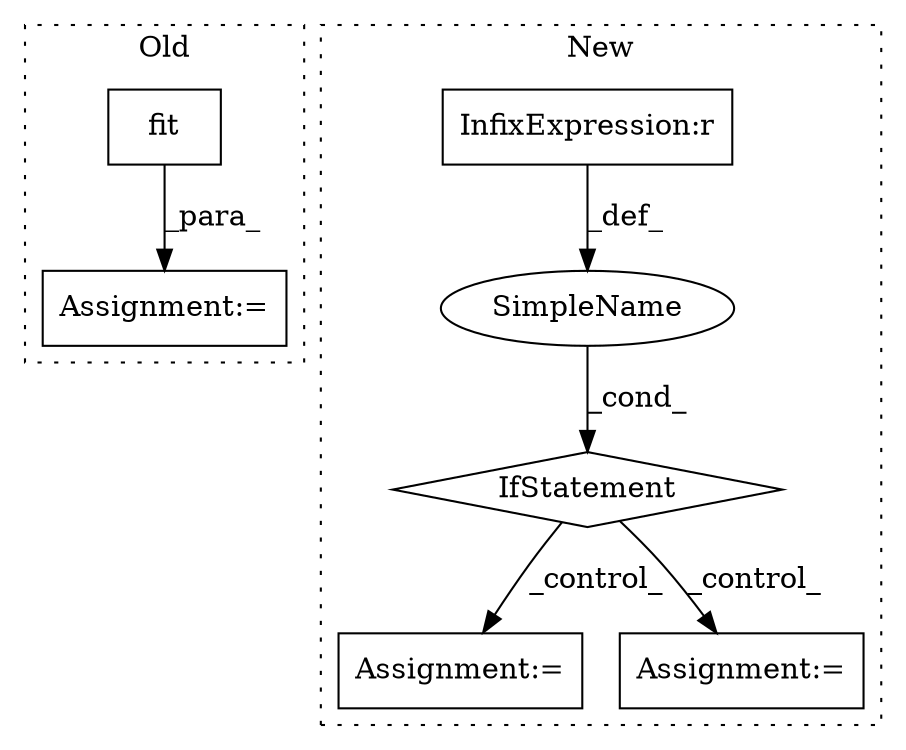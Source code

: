 digraph G {
subgraph cluster0 {
1 [label="fit" a="32" s="1795,1800" l="4,1" shape="box"];
7 [label="Assignment:=" a="7" s="1788" l="1" shape="box"];
label = "Old";
style="dotted";
}
subgraph cluster1 {
2 [label="IfStatement" a="25" s="2048,2069" l="4,2" shape="diamond"];
3 [label="Assignment:=" a="7" s="2082" l="1" shape="box"];
4 [label="SimpleName" a="42" s="" l="" shape="ellipse"];
5 [label="Assignment:=" a="7" s="2457" l="1" shape="box"];
6 [label="InfixExpression:r" a="27" s="2061" l="4" shape="box"];
label = "New";
style="dotted";
}
1 -> 7 [label="_para_"];
2 -> 3 [label="_control_"];
2 -> 5 [label="_control_"];
4 -> 2 [label="_cond_"];
6 -> 4 [label="_def_"];
}